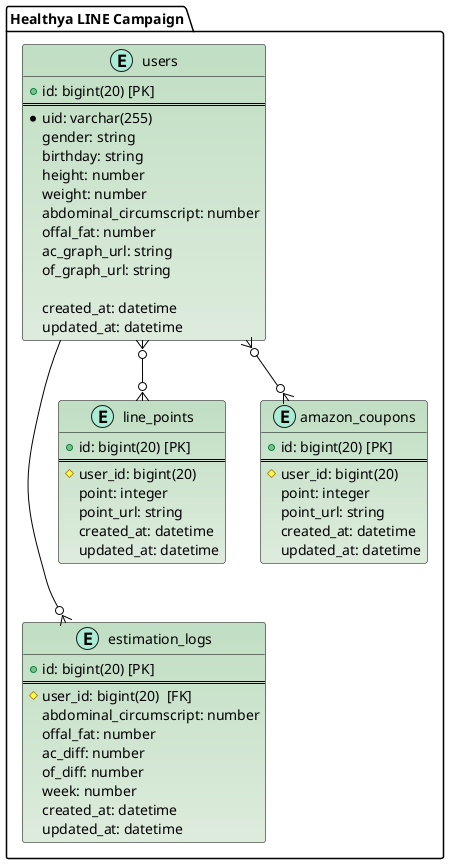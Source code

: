@startuml

!define COMMON #C1DFC4-DEECDD
!define ENTITY_ICON #ABECD6

skinparam class {
    BorderColor Black
    ArrowColor Black
}

package "Healthya LINE Campaign" as application {
  entity "users" <<E, ENTITY_ICON>> COMMON {
    + id: bigint(20) [PK]
    ==
    * uid: varchar(255)
    gender: string
    birthday: string
    height: number
    weight: number
    abdominal_circumscript: number
    offal_fat: number
    ac_graph_url: string
    of_graph_url: string

    created_at: datetime
    updated_at: datetime
  }

  entity "estimation_logs" <<E, ENTITY_ICON>> COMMON {
    + id: bigint(20) [PK]
    ==
    # user_id: bigint(20)  [FK]
    abdominal_circumscript: number
    offal_fat: number
    ac_diff: number
    of_diff: number
    week: number
    created_at: datetime
    updated_at: datetime
  }

  entity "line_points" <<E, ENTITY_ICON>> COMMON {
    + id: bigint(20) [PK]
    ==
    # user_id: bigint(20)
    point: integer
    point_url: string
    created_at: datetime
    updated_at: datetime
  }

  entity "amazon_coupons" <<E, ENTITY_ICON>> COMMON {
    + id: bigint(20) [PK]
    ==
    # user_id: bigint(20)
    point: integer
    point_url: string
    created_at: datetime
    updated_at: datetime
  }
}

users ---o{ estimation_logs
users }o--o{ line_points
users }o--o{ amazon_coupons

@enduml
